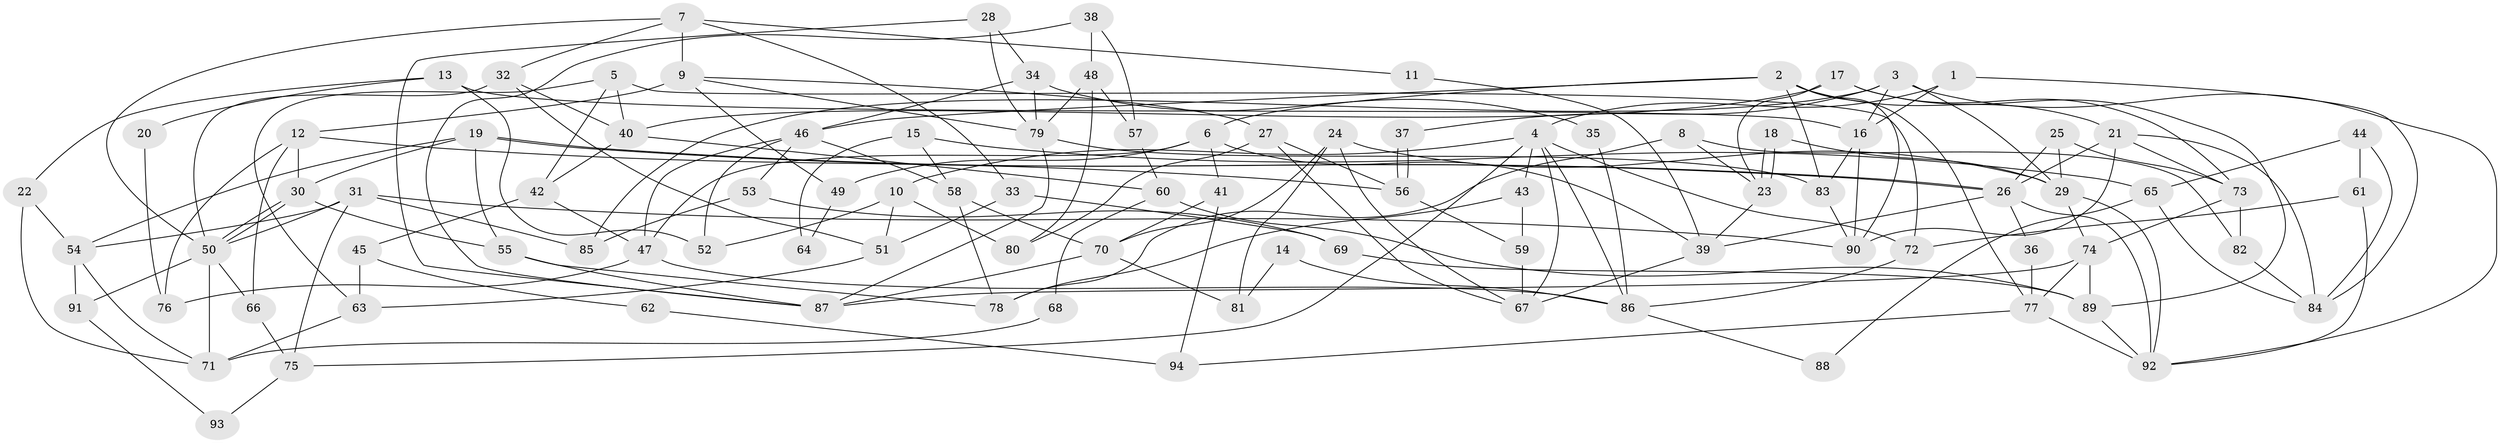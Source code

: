 // Generated by graph-tools (version 1.1) at 2025/02/03/09/25 03:02:03]
// undirected, 94 vertices, 188 edges
graph export_dot {
graph [start="1"]
  node [color=gray90,style=filled];
  1;
  2;
  3;
  4;
  5;
  6;
  7;
  8;
  9;
  10;
  11;
  12;
  13;
  14;
  15;
  16;
  17;
  18;
  19;
  20;
  21;
  22;
  23;
  24;
  25;
  26;
  27;
  28;
  29;
  30;
  31;
  32;
  33;
  34;
  35;
  36;
  37;
  38;
  39;
  40;
  41;
  42;
  43;
  44;
  45;
  46;
  47;
  48;
  49;
  50;
  51;
  52;
  53;
  54;
  55;
  56;
  57;
  58;
  59;
  60;
  61;
  62;
  63;
  64;
  65;
  66;
  67;
  68;
  69;
  70;
  71;
  72;
  73;
  74;
  75;
  76;
  77;
  78;
  79;
  80;
  81;
  82;
  83;
  84;
  85;
  86;
  87;
  88;
  89;
  90;
  91;
  92;
  93;
  94;
  1 -- 4;
  1 -- 16;
  1 -- 84;
  2 -- 83;
  2 -- 21;
  2 -- 6;
  2 -- 46;
  2 -- 77;
  2 -- 90;
  3 -- 29;
  3 -- 92;
  3 -- 16;
  3 -- 37;
  3 -- 85;
  4 -- 10;
  4 -- 72;
  4 -- 43;
  4 -- 67;
  4 -- 75;
  4 -- 86;
  5 -- 40;
  5 -- 63;
  5 -- 42;
  5 -- 72;
  6 -- 39;
  6 -- 41;
  6 -- 47;
  6 -- 49;
  7 -- 32;
  7 -- 50;
  7 -- 9;
  7 -- 11;
  7 -- 33;
  8 -- 23;
  8 -- 82;
  8 -- 78;
  9 -- 12;
  9 -- 27;
  9 -- 49;
  9 -- 79;
  10 -- 51;
  10 -- 52;
  10 -- 80;
  11 -- 39;
  12 -- 56;
  12 -- 30;
  12 -- 66;
  12 -- 76;
  13 -- 22;
  13 -- 16;
  13 -- 20;
  13 -- 52;
  14 -- 81;
  14 -- 86;
  15 -- 65;
  15 -- 58;
  15 -- 64;
  16 -- 90;
  16 -- 83;
  17 -- 89;
  17 -- 73;
  17 -- 23;
  17 -- 40;
  18 -- 23;
  18 -- 23;
  18 -- 29;
  19 -- 26;
  19 -- 26;
  19 -- 55;
  19 -- 30;
  19 -- 54;
  20 -- 76;
  21 -- 26;
  21 -- 90;
  21 -- 73;
  21 -- 84;
  22 -- 71;
  22 -- 54;
  23 -- 39;
  24 -- 29;
  24 -- 67;
  24 -- 70;
  24 -- 81;
  25 -- 29;
  25 -- 26;
  25 -- 73;
  26 -- 39;
  26 -- 36;
  26 -- 92;
  27 -- 56;
  27 -- 67;
  27 -- 80;
  28 -- 34;
  28 -- 87;
  28 -- 79;
  29 -- 74;
  29 -- 92;
  30 -- 50;
  30 -- 50;
  30 -- 55;
  31 -- 50;
  31 -- 90;
  31 -- 54;
  31 -- 75;
  31 -- 85;
  32 -- 50;
  32 -- 40;
  32 -- 51;
  33 -- 69;
  33 -- 51;
  34 -- 46;
  34 -- 79;
  34 -- 35;
  35 -- 86;
  36 -- 77;
  37 -- 56;
  37 -- 56;
  38 -- 87;
  38 -- 48;
  38 -- 57;
  39 -- 67;
  40 -- 60;
  40 -- 42;
  41 -- 70;
  41 -- 94;
  42 -- 45;
  42 -- 47;
  43 -- 78;
  43 -- 59;
  44 -- 84;
  44 -- 61;
  44 -- 65;
  45 -- 63;
  45 -- 62;
  46 -- 47;
  46 -- 52;
  46 -- 53;
  46 -- 58;
  47 -- 76;
  47 -- 86;
  48 -- 80;
  48 -- 79;
  48 -- 57;
  49 -- 64;
  50 -- 66;
  50 -- 71;
  50 -- 91;
  51 -- 63;
  53 -- 85;
  53 -- 69;
  54 -- 71;
  54 -- 91;
  55 -- 78;
  55 -- 87;
  56 -- 59;
  57 -- 60;
  58 -- 70;
  58 -- 78;
  59 -- 67;
  60 -- 89;
  60 -- 68;
  61 -- 92;
  61 -- 72;
  62 -- 94;
  63 -- 71;
  65 -- 84;
  65 -- 88;
  66 -- 75;
  68 -- 71;
  69 -- 89;
  70 -- 87;
  70 -- 81;
  72 -- 86;
  73 -- 74;
  73 -- 82;
  74 -- 87;
  74 -- 77;
  74 -- 89;
  75 -- 93;
  77 -- 92;
  77 -- 94;
  79 -- 83;
  79 -- 87;
  82 -- 84;
  83 -- 90;
  86 -- 88;
  89 -- 92;
  91 -- 93;
}

